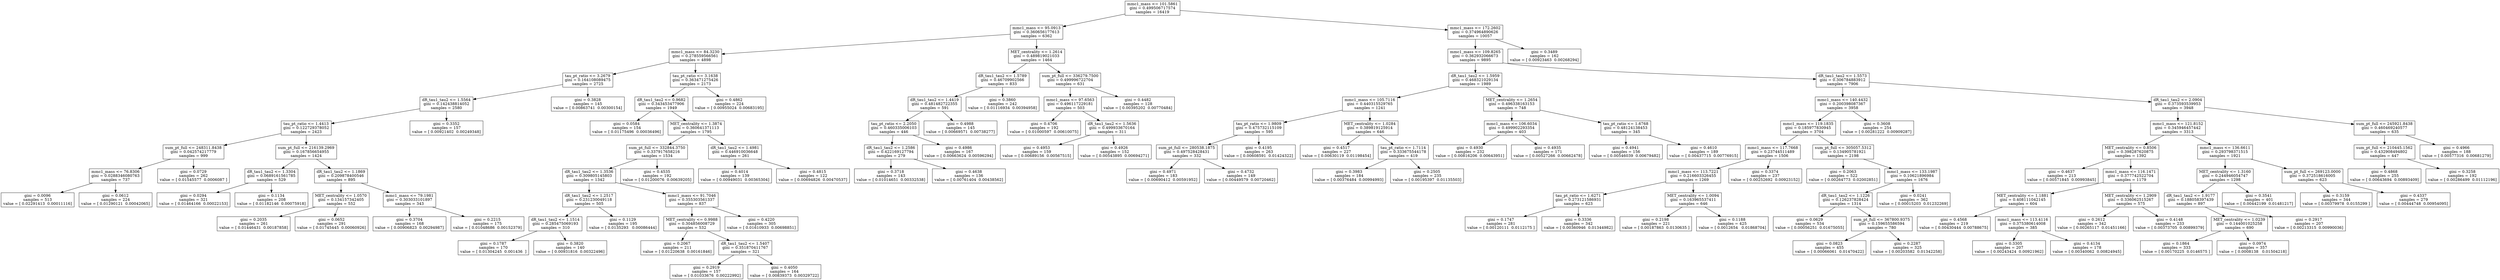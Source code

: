 digraph Tree {
0 [label="mmc1_mass <= 101.5861\ngini = 0.499506717574\nsamples = 16419", shape="box"] ;
1 [label="mmc1_mass <= 95.0913\ngini = 0.360656177613\nsamples = 6362", shape="box"] ;
0 -> 1 ;
2 [label="mmc1_mass <= 84.3230\ngini = 0.278559566561\nsamples = 4898", shape="box"] ;
1 -> 2 ;
3 [label="tau_pt_ratio <= 3.2679\ngini = 0.164108089475\nsamples = 2725", shape="box"] ;
2 -> 3 ;
4 [label="dR_tau1_tau2 <= 1.5564\ngini = 0.142438814052\nsamples = 2580", shape="box"] ;
3 -> 4 ;
5 [label="tau_pt_ratio <= 1.4413\ngini = 0.122729378052\nsamples = 2423", shape="box"] ;
4 -> 5 ;
6 [label="sum_pt_full <= 248311.8438\ngini = 0.042574217779\nsamples = 999", shape="box"] ;
5 -> 6 ;
7 [label="mmc1_mass <= 76.8306\ngini = 0.0288346080763\nsamples = 737", shape="box"] ;
6 -> 7 ;
8 [label="gini = 0.0096\nsamples = 513\nvalue = [ 0.02291413  0.00011116]", shape="box"] ;
7 -> 8 ;
9 [label="gini = 0.0612\nsamples = 224\nvalue = [ 0.01290121  0.00042065]", shape="box"] ;
7 -> 9 ;
10 [label="gini = 0.0729\nsamples = 262\nvalue = [ 0.01545577  0.0006087 ]", shape="box"] ;
6 -> 10 ;
11 [label="sum_pt_full <= 216139.2969\ngini = 0.167856654955\nsamples = 1424", shape="box"] ;
5 -> 11 ;
12 [label="dR_tau1_tau2 <= 1.3304\ngini = 0.0689161561785\nsamples = 529", shape="box"] ;
11 -> 12 ;
13 [label="gini = 0.0294\nsamples = 321\nvalue = [ 0.01464166  0.00022153]", shape="box"] ;
12 -> 13 ;
14 [label="gini = 0.1134\nsamples = 208\nvalue = [ 0.01182146  0.00075918]", shape="box"] ;
12 -> 14 ;
15 [label="dR_tau1_tau2 <= 1.1869\ngini = 0.209878400546\nsamples = 895", shape="box"] ;
11 -> 15 ;
16 [label="MET_centrality <= 1.0570\ngini = 0.134157342405\nsamples = 552", shape="box"] ;
15 -> 16 ;
17 [label="gini = 0.2035\nsamples = 261\nvalue = [ 0.01446431  0.00187858]", shape="box"] ;
16 -> 17 ;
18 [label="gini = 0.0652\nsamples = 291\nvalue = [ 0.01745445  0.00060926]", shape="box"] ;
16 -> 18 ;
19 [label="mmc1_mass <= 79.1981\ngini = 0.303033101897\nsamples = 343", shape="box"] ;
15 -> 19 ;
20 [label="gini = 0.3704\nsamples = 168\nvalue = [ 0.00906823  0.00294987]", shape="box"] ;
19 -> 20 ;
21 [label="gini = 0.2215\nsamples = 175\nvalue = [ 0.01048686  0.00152379]", shape="box"] ;
19 -> 21 ;
22 [label="gini = 0.3352\nsamples = 157\nvalue = [ 0.00921402  0.00249348]", shape="box"] ;
4 -> 22 ;
23 [label="gini = 0.3828\nsamples = 145\nvalue = [ 0.00863741  0.00300154]", shape="box"] ;
3 -> 23 ;
24 [label="tau_pt_ratio <= 3.1638\ngini = 0.363471275426\nsamples = 2173", shape="box"] ;
2 -> 24 ;
25 [label="dR_tau1_tau2 <= 0.9682\ngini = 0.343453477906\nsamples = 1949", shape="box"] ;
24 -> 25 ;
26 [label="gini = 0.0584\nsamples = 154\nvalue = [ 0.01175496  0.00036496]", shape="box"] ;
25 -> 26 ;
27 [label="MET_centrality <= 1.3874\ngini = 0.360641371113\nsamples = 1795", shape="box"] ;
25 -> 27 ;
28 [label="sum_pt_full <= 332844.3750\ngini = 0.337917658216\nsamples = 1534", shape="box"] ;
27 -> 28 ;
29 [label="dR_tau1_tau2 <= 1.3536\ngini = 0.309805145803\nsamples = 1342", shape="box"] ;
28 -> 29 ;
30 [label="dR_tau1_tau2 <= 1.2517\ngini = 0.231230049118\nsamples = 505", shape="box"] ;
29 -> 30 ;
31 [label="dR_tau1_tau2 <= 1.1514\ngini = 0.285475069193\nsamples = 310", shape="box"] ;
30 -> 31 ;
32 [label="gini = 0.1787\nsamples = 170\nvalue = [ 0.01304245  0.001436  ]", shape="box"] ;
31 -> 32 ;
33 [label="gini = 0.3820\nsamples = 140\nvalue = [ 0.00931816  0.00322496]", shape="box"] ;
31 -> 33 ;
34 [label="gini = 0.1129\nsamples = 195\nvalue = [ 0.0135293   0.00086444]", shape="box"] ;
30 -> 34 ;
35 [label="mmc1_mass <= 91.7046\ngini = 0.355303561337\nsamples = 837", shape="box"] ;
29 -> 35 ;
36 [label="MET_centrality <= 0.9988\ngini = 0.304856008729\nsamples = 532", shape="box"] ;
35 -> 36 ;
37 [label="gini = 0.2067\nsamples = 211\nvalue = [ 0.01220638  0.00161846]", shape="box"] ;
36 -> 37 ;
38 [label="dR_tau1_tau2 <= 1.5407\ngini = 0.351870411767\nsamples = 321", shape="box"] ;
36 -> 38 ;
39 [label="gini = 0.2919\nsamples = 157\nvalue = [ 0.01033676  0.00222992]", shape="box"] ;
38 -> 39 ;
40 [label="gini = 0.4050\nsamples = 164\nvalue = [ 0.00839373  0.00329722]", shape="box"] ;
38 -> 40 ;
41 [label="gini = 0.4220\nsamples = 305\nvalue = [ 0.01610933  0.00698851]", shape="box"] ;
35 -> 41 ;
42 [label="gini = 0.4535\nsamples = 192\nvalue = [ 0.01200076  0.00639205]", shape="box"] ;
28 -> 42 ;
43 [label="dR_tau1_tau2 <= 1.4981\ngini = 0.446910036648\nsamples = 261", shape="box"] ;
27 -> 43 ;
44 [label="gini = 0.4014\nsamples = 139\nvalue = [ 0.00949031  0.00365304]", shape="box"] ;
43 -> 44 ;
45 [label="gini = 0.4815\nsamples = 122\nvalue = [ 0.00694826  0.00470537]", shape="box"] ;
43 -> 45 ;
46 [label="gini = 0.4862\nsamples = 224\nvalue = [ 0.00955024  0.00683195]", shape="box"] ;
24 -> 46 ;
47 [label="MET_centrality <= 1.2614\ngini = 0.489819021033\nsamples = 1464", shape="box"] ;
1 -> 47 ;
48 [label="dR_tau1_tau2 <= 1.5789\ngini = 0.46709902566\nsamples = 833", shape="box"] ;
47 -> 48 ;
49 [label="dR_tau1_tau2 <= 1.4419\ngini = 0.481482722355\nsamples = 591", shape="box"] ;
48 -> 49 ;
50 [label="tau_pt_ratio <= 2.2050\ngini = 0.460335006103\nsamples = 446", shape="box"] ;
49 -> 50 ;
51 [label="dR_tau1_tau2 <= 1.2586\ngini = 0.422169127794\nsamples = 279", shape="box"] ;
50 -> 51 ;
52 [label="gini = 0.3718\nsamples = 143\nvalue = [ 0.01014651  0.00332538]", shape="box"] ;
51 -> 52 ;
53 [label="gini = 0.4638\nsamples = 136\nvalue = [ 0.00761404  0.00438562]", shape="box"] ;
51 -> 53 ;
54 [label="gini = 0.4986\nsamples = 167\nvalue = [ 0.00663624  0.00596294]", shape="box"] ;
50 -> 54 ;
55 [label="gini = 0.4988\nsamples = 145\nvalue = [ 0.00669571  0.00738277]", shape="box"] ;
49 -> 55 ;
56 [label="gini = 0.3860\nsamples = 242\nvalue = [ 0.01116934  0.00394958]", shape="box"] ;
48 -> 56 ;
57 [label="sum_pt_full <= 336279.7500\ngini = 0.499996722704\nsamples = 631", shape="box"] ;
47 -> 57 ;
58 [label="mmc1_mass <= 97.6563\ngini = 0.496117229181\nsamples = 503", shape="box"] ;
57 -> 58 ;
59 [label="gini = 0.4706\nsamples = 192\nvalue = [ 0.01000597  0.00610075]", shape="box"] ;
58 -> 59 ;
60 [label="dR_tau1_tau2 <= 1.5636\ngini = 0.499933670164\nsamples = 311", shape="box"] ;
58 -> 60 ;
61 [label="gini = 0.4953\nsamples = 159\nvalue = [ 0.00689156  0.00567515]", shape="box"] ;
60 -> 61 ;
62 [label="gini = 0.4926\nsamples = 152\nvalue = [ 0.00543895  0.00694271]", shape="box"] ;
60 -> 62 ;
63 [label="gini = 0.4482\nsamples = 128\nvalue = [ 0.00395202  0.00770484]", shape="box"] ;
57 -> 63 ;
64 [label="mmc1_mass <= 172.2602\ngini = 0.374964890626\nsamples = 10057", shape="box"] ;
0 -> 64 ;
65 [label="mmc1_mass <= 109.8265\ngini = 0.362932066673\nsamples = 9895", shape="box"] ;
64 -> 65 ;
66 [label="dR_tau1_tau2 <= 1.5959\ngini = 0.468321029134\nsamples = 1989", shape="box"] ;
65 -> 66 ;
67 [label="mmc1_mass <= 105.7116\ngini = 0.440315529765\nsamples = 1241", shape="box"] ;
66 -> 67 ;
68 [label="tau_pt_ratio <= 1.9809\ngini = 0.475732115109\nsamples = 595", shape="box"] ;
67 -> 68 ;
69 [label="sum_pt_full <= 280538.1875\ngini = 0.497528428431\nsamples = 332", shape="box"] ;
68 -> 69 ;
70 [label="gini = 0.4971\nsamples = 183\nvalue = [ 0.00690412  0.00591952]", shape="box"] ;
69 -> 70 ;
71 [label="gini = 0.4732\nsamples = 149\nvalue = [ 0.00449579  0.00720462]", shape="box"] ;
69 -> 71 ;
72 [label="gini = 0.4195\nsamples = 263\nvalue = [ 0.00608591  0.01424322]", shape="box"] ;
68 -> 72 ;
73 [label="MET_centrality <= 1.0284\ngini = 0.389819125914\nsamples = 646", shape="box"] ;
67 -> 73 ;
74 [label="gini = 0.4517\nsamples = 227\nvalue = [ 0.00630119  0.01198454]", shape="box"] ;
73 -> 74 ;
75 [label="tau_pt_ratio <= 1.7114\ngini = 0.333675544178\nsamples = 419", shape="box"] ;
73 -> 75 ;
76 [label="gini = 0.3983\nsamples = 184\nvalue = [ 0.00376484  0.00994993]", shape="box"] ;
75 -> 76 ;
77 [label="gini = 0.2505\nsamples = 235\nvalue = [ 0.00195397  0.01135503]", shape="box"] ;
75 -> 77 ;
78 [label="MET_centrality <= 1.2654\ngini = 0.496338163153\nsamples = 748", shape="box"] ;
66 -> 78 ;
79 [label="mmc1_mass <= 106.6034\ngini = 0.499902293354\nsamples = 403", shape="box"] ;
78 -> 79 ;
80 [label="gini = 0.4930\nsamples = 232\nvalue = [ 0.00816206  0.00643951]", shape="box"] ;
79 -> 80 ;
81 [label="gini = 0.4935\nsamples = 171\nvalue = [ 0.00527266  0.00662478]", shape="box"] ;
79 -> 81 ;
82 [label="tau_pt_ratio <= 1.6768\ngini = 0.48124138453\nsamples = 345", shape="box"] ;
78 -> 82 ;
83 [label="gini = 0.4941\nsamples = 156\nvalue = [ 0.00546039  0.00679482]", shape="box"] ;
82 -> 83 ;
84 [label="gini = 0.4610\nsamples = 189\nvalue = [ 0.00437715  0.00776915]", shape="box"] ;
82 -> 84 ;
85 [label="dR_tau1_tau2 <= 1.5573\ngini = 0.306784883912\nsamples = 7906", shape="box"] ;
65 -> 85 ;
86 [label="mmc1_mass <= 140.4432\ngini = 0.200398087367\nsamples = 3958", shape="box"] ;
85 -> 86 ;
87 [label="mmc1_mass <= 119.1835\ngini = 0.185977830945\nsamples = 3704", shape="box"] ;
86 -> 87 ;
88 [label="mmc1_mass <= 117.7668\ngini = 0.23744511489\nsamples = 1506", shape="box"] ;
87 -> 88 ;
89 [label="mmc1_mass <= 113.7221\ngini = 0.216603326455\nsamples = 1269", shape="box"] ;
88 -> 89 ;
90 [label="tau_pt_ratio <= 1.6271\ngini = 0.273121586931\nsamples = 623", shape="box"] ;
89 -> 90 ;
91 [label="gini = 0.1747\nsamples = 281\nvalue = [ 0.00120111  0.0112175 ]", shape="box"] ;
90 -> 91 ;
92 [label="gini = 0.3336\nsamples = 342\nvalue = [ 0.00360946  0.01344982]", shape="box"] ;
90 -> 92 ;
93 [label="MET_centrality <= 1.0094\ngini = 0.163965537411\nsamples = 646", shape="box"] ;
89 -> 93 ;
94 [label="gini = 0.2198\nsamples = 221\nvalue = [ 0.00187863  0.0130635 ]", shape="box"] ;
93 -> 94 ;
95 [label="gini = 0.1188\nsamples = 425\nvalue = [ 0.0012654   0.01868704]", shape="box"] ;
93 -> 95 ;
96 [label="gini = 0.3374\nsamples = 237\nvalue = [ 0.00252692  0.00923152]", shape="box"] ;
88 -> 96 ;
97 [label="sum_pt_full <= 305057.5312\ngini = 0.134905781921\nsamples = 2198", shape="box"] ;
87 -> 97 ;
98 [label="gini = 0.2063\nsamples = 522\nvalue = [ 0.00264773  0.02002851]", shape="box"] ;
97 -> 98 ;
99 [label="mmc1_mass <= 133.1987\ngini = 0.10621896984\nsamples = 1676", shape="box"] ;
97 -> 99 ;
100 [label="dR_tau1_tau2 <= 1.1226\ngini = 0.126237828424\nsamples = 1314", shape="box"] ;
99 -> 100 ;
101 [label="gini = 0.0629\nsamples = 534\nvalue = [ 0.00056251  0.01675055]", shape="box"] ;
100 -> 101 ;
102 [label="sum_pt_full <= 367800.9375\ngini = 0.159655586594\nsamples = 780", shape="box"] ;
100 -> 102 ;
103 [label="gini = 0.0823\nsamples = 455\nvalue = [ 0.00066061  0.01470422]", shape="box"] ;
102 -> 103 ;
104 [label="gini = 0.2287\nsamples = 325\nvalue = [ 0.00203582  0.01342258]", shape="box"] ;
102 -> 104 ;
105 [label="gini = 0.0241\nsamples = 362\nvalue = [ 0.00015203  0.01232269]", shape="box"] ;
99 -> 105 ;
106 [label="gini = 0.3608\nsamples = 254\nvalue = [ 0.00281222  0.00909287]", shape="box"] ;
86 -> 106 ;
107 [label="dR_tau1_tau2 <= 2.0904\ngini = 0.373593539953\nsamples = 3948", shape="box"] ;
85 -> 107 ;
108 [label="mmc1_mass <= 121.8152\ngini = 0.345946457442\nsamples = 3313", shape="box"] ;
107 -> 108 ;
109 [label="MET_centrality <= 0.8506\ngini = 0.398287620875\nsamples = 1392", shape="box"] ;
108 -> 109 ;
110 [label="gini = 0.4637\nsamples = 213\nvalue = [ 0.00571845  0.00993845]", shape="box"] ;
109 -> 110 ;
111 [label="mmc1_mass <= 116.1471\ngini = 0.377742522704\nsamples = 1179", shape="box"] ;
109 -> 111 ;
112 [label="MET_centrality <= 1.1881\ngini = 0.408111042145\nsamples = 604", shape="box"] ;
111 -> 112 ;
113 [label="gini = 0.4568\nsamples = 219\nvalue = [ 0.00430444  0.00788675]", shape="box"] ;
112 -> 113 ;
114 [label="mmc1_mass <= 113.4116\ngini = 0.375380614008\nsamples = 385", shape="box"] ;
112 -> 114 ;
115 [label="gini = 0.3305\nsamples = 207\nvalue = [ 0.00243424  0.00921962]", shape="box"] ;
114 -> 115 ;
116 [label="gini = 0.4134\nsamples = 178\nvalue = [ 0.00340062  0.00824945]", shape="box"] ;
114 -> 116 ;
117 [label="MET_centrality <= 1.2909\ngini = 0.336062515267\nsamples = 575", shape="box"] ;
111 -> 117 ;
118 [label="gini = 0.2612\nsamples = 342\nvalue = [ 0.00265117  0.01451166]", shape="box"] ;
117 -> 118 ;
119 [label="gini = 0.4148\nsamples = 233\nvalue = [ 0.00373705  0.00899379]", shape="box"] ;
117 -> 119 ;
120 [label="mmc1_mass <= 136.6611\ngini = 0.293798371515\nsamples = 1921", shape="box"] ;
108 -> 120 ;
121 [label="MET_centrality <= 1.3160\ngini = 0.244946054747\nsamples = 1298", shape="box"] ;
120 -> 121 ;
122 [label="dR_tau1_tau2 <= 1.9177\ngini = 0.188058397439\nsamples = 897", shape="box"] ;
121 -> 122 ;
123 [label="MET_centrality <= 1.0239\ngini = 0.144001025258\nsamples = 690", shape="box"] ;
122 -> 123 ;
124 [label="gini = 0.1864\nsamples = 333\nvalue = [ 0.00170225  0.0146575 ]", shape="box"] ;
123 -> 124 ;
125 [label="gini = 0.0974\nsamples = 357\nvalue = [ 0.0008138   0.01504218]", shape="box"] ;
123 -> 125 ;
126 [label="gini = 0.2917\nsamples = 207\nvalue = [ 0.00213315  0.00990036]", shape="box"] ;
122 -> 126 ;
127 [label="gini = 0.3541\nsamples = 401\nvalue = [ 0.00442199  0.01481217]", shape="box"] ;
121 -> 127 ;
128 [label="sum_pt_full <= 269123.0000\ngini = 0.372518616005\nsamples = 623", shape="box"] ;
120 -> 128 ;
129 [label="gini = 0.3159\nsamples = 344\nvalue = [ 0.00379978  0.0155299 ]", shape="box"] ;
128 -> 129 ;
130 [label="gini = 0.4337\nsamples = 279\nvalue = [ 0.00444748  0.00954095]", shape="box"] ;
128 -> 130 ;
131 [label="sum_pt_full <= 245921.8438\ngini = 0.460469240577\nsamples = 635", shape="box"] ;
107 -> 131 ;
132 [label="sum_pt_full <= 210445.1562\ngini = 0.432908494802\nsamples = 447", shape="box"] ;
131 -> 132 ;
133 [label="gini = 0.4868\nsamples = 255\nvalue = [ 0.00643694  0.00893409]", shape="box"] ;
132 -> 133 ;
134 [label="gini = 0.3258\nsamples = 192\nvalue = [ 0.00286499  0.01112196]", shape="box"] ;
132 -> 134 ;
135 [label="gini = 0.4966\nsamples = 188\nvalue = [ 0.00577316  0.00681279]", shape="box"] ;
131 -> 135 ;
136 [label="gini = 0.3489\nsamples = 162\nvalue = [ 0.00923463  0.00268294]", shape="box"] ;
64 -> 136 ;
}